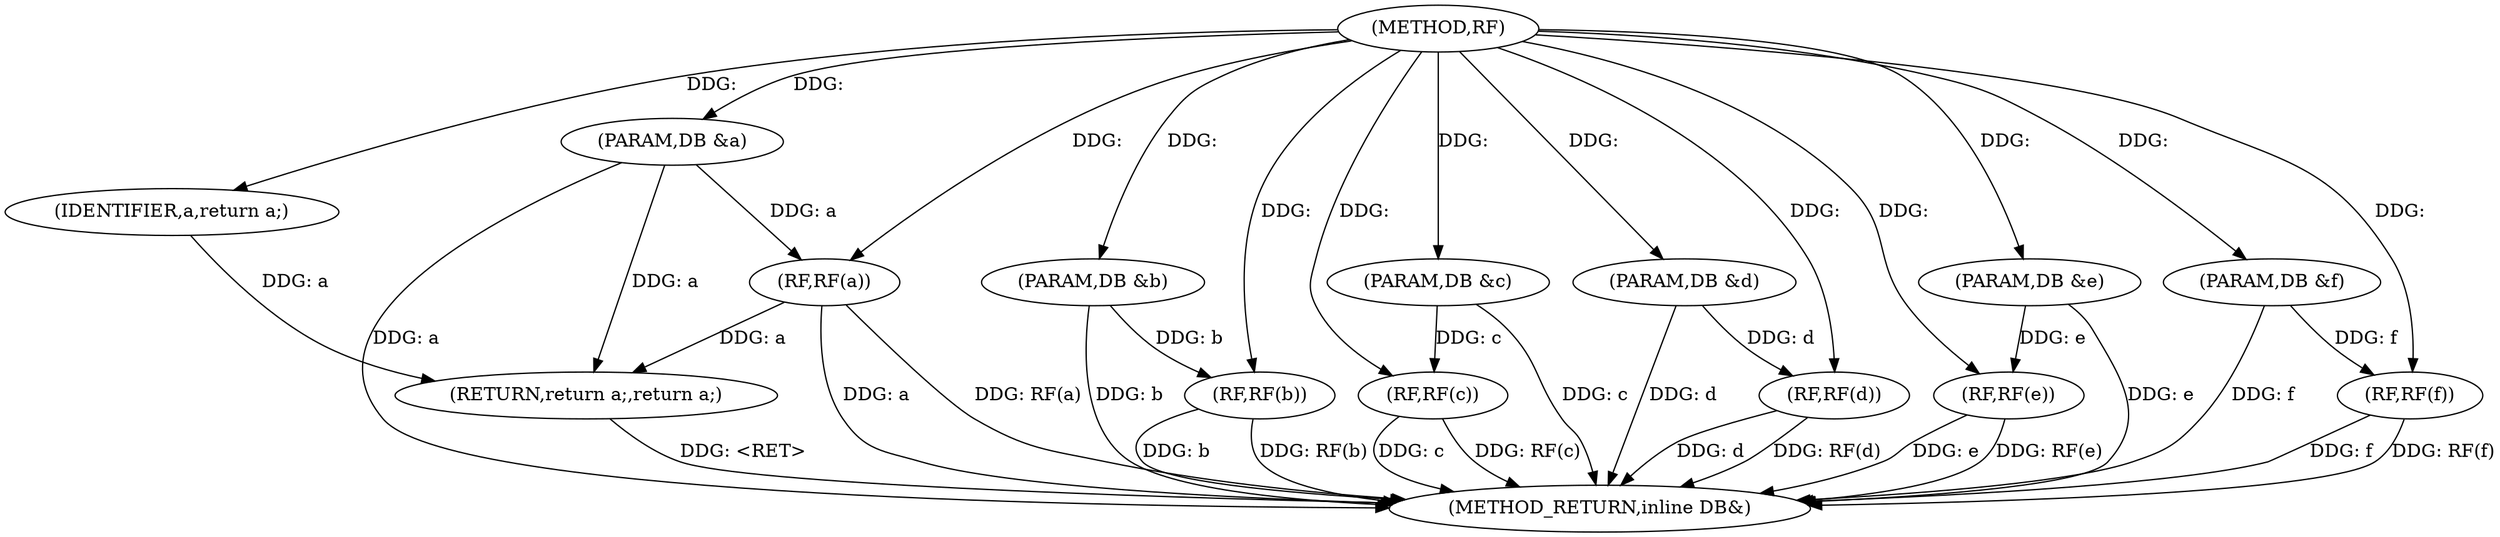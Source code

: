 digraph "RF" {  
"1000727" [label = "(METHOD,RF)" ]
"1000754" [label = "(METHOD_RETURN,inline DB&)" ]
"1000728" [label = "(PARAM,DB &a)" ]
"1000729" [label = "(PARAM,DB &b)" ]
"1000730" [label = "(PARAM,DB &c)" ]
"1000731" [label = "(PARAM,DB &d)" ]
"1000732" [label = "(PARAM,DB &e)" ]
"1000733" [label = "(PARAM,DB &f)" ]
"1000752" [label = "(RETURN,return a;,return a;)" ]
"1000736" [label = "(RF,RF(a))" ]
"1000753" [label = "(IDENTIFIER,a,return a;)" ]
"1000739" [label = "(RF,RF(b))" ]
"1000742" [label = "(RF,RF(c))" ]
"1000745" [label = "(RF,RF(d))" ]
"1000748" [label = "(RF,RF(e))" ]
"1000750" [label = "(RF,RF(f))" ]
  "1000728" -> "1000754"  [ label = "DDG: a"] 
  "1000729" -> "1000754"  [ label = "DDG: b"] 
  "1000730" -> "1000754"  [ label = "DDG: c"] 
  "1000731" -> "1000754"  [ label = "DDG: d"] 
  "1000732" -> "1000754"  [ label = "DDG: e"] 
  "1000733" -> "1000754"  [ label = "DDG: f"] 
  "1000736" -> "1000754"  [ label = "DDG: a"] 
  "1000736" -> "1000754"  [ label = "DDG: RF(a)"] 
  "1000739" -> "1000754"  [ label = "DDG: b"] 
  "1000739" -> "1000754"  [ label = "DDG: RF(b)"] 
  "1000742" -> "1000754"  [ label = "DDG: c"] 
  "1000742" -> "1000754"  [ label = "DDG: RF(c)"] 
  "1000745" -> "1000754"  [ label = "DDG: d"] 
  "1000745" -> "1000754"  [ label = "DDG: RF(d)"] 
  "1000748" -> "1000754"  [ label = "DDG: e"] 
  "1000748" -> "1000754"  [ label = "DDG: RF(e)"] 
  "1000750" -> "1000754"  [ label = "DDG: f"] 
  "1000750" -> "1000754"  [ label = "DDG: RF(f)"] 
  "1000752" -> "1000754"  [ label = "DDG: <RET>"] 
  "1000727" -> "1000728"  [ label = "DDG: "] 
  "1000727" -> "1000729"  [ label = "DDG: "] 
  "1000727" -> "1000730"  [ label = "DDG: "] 
  "1000727" -> "1000731"  [ label = "DDG: "] 
  "1000727" -> "1000732"  [ label = "DDG: "] 
  "1000727" -> "1000733"  [ label = "DDG: "] 
  "1000753" -> "1000752"  [ label = "DDG: a"] 
  "1000736" -> "1000752"  [ label = "DDG: a"] 
  "1000728" -> "1000752"  [ label = "DDG: a"] 
  "1000727" -> "1000753"  [ label = "DDG: "] 
  "1000728" -> "1000736"  [ label = "DDG: a"] 
  "1000727" -> "1000736"  [ label = "DDG: "] 
  "1000729" -> "1000739"  [ label = "DDG: b"] 
  "1000727" -> "1000739"  [ label = "DDG: "] 
  "1000730" -> "1000742"  [ label = "DDG: c"] 
  "1000727" -> "1000742"  [ label = "DDG: "] 
  "1000731" -> "1000745"  [ label = "DDG: d"] 
  "1000727" -> "1000745"  [ label = "DDG: "] 
  "1000732" -> "1000748"  [ label = "DDG: e"] 
  "1000727" -> "1000748"  [ label = "DDG: "] 
  "1000733" -> "1000750"  [ label = "DDG: f"] 
  "1000727" -> "1000750"  [ label = "DDG: "] 
}
